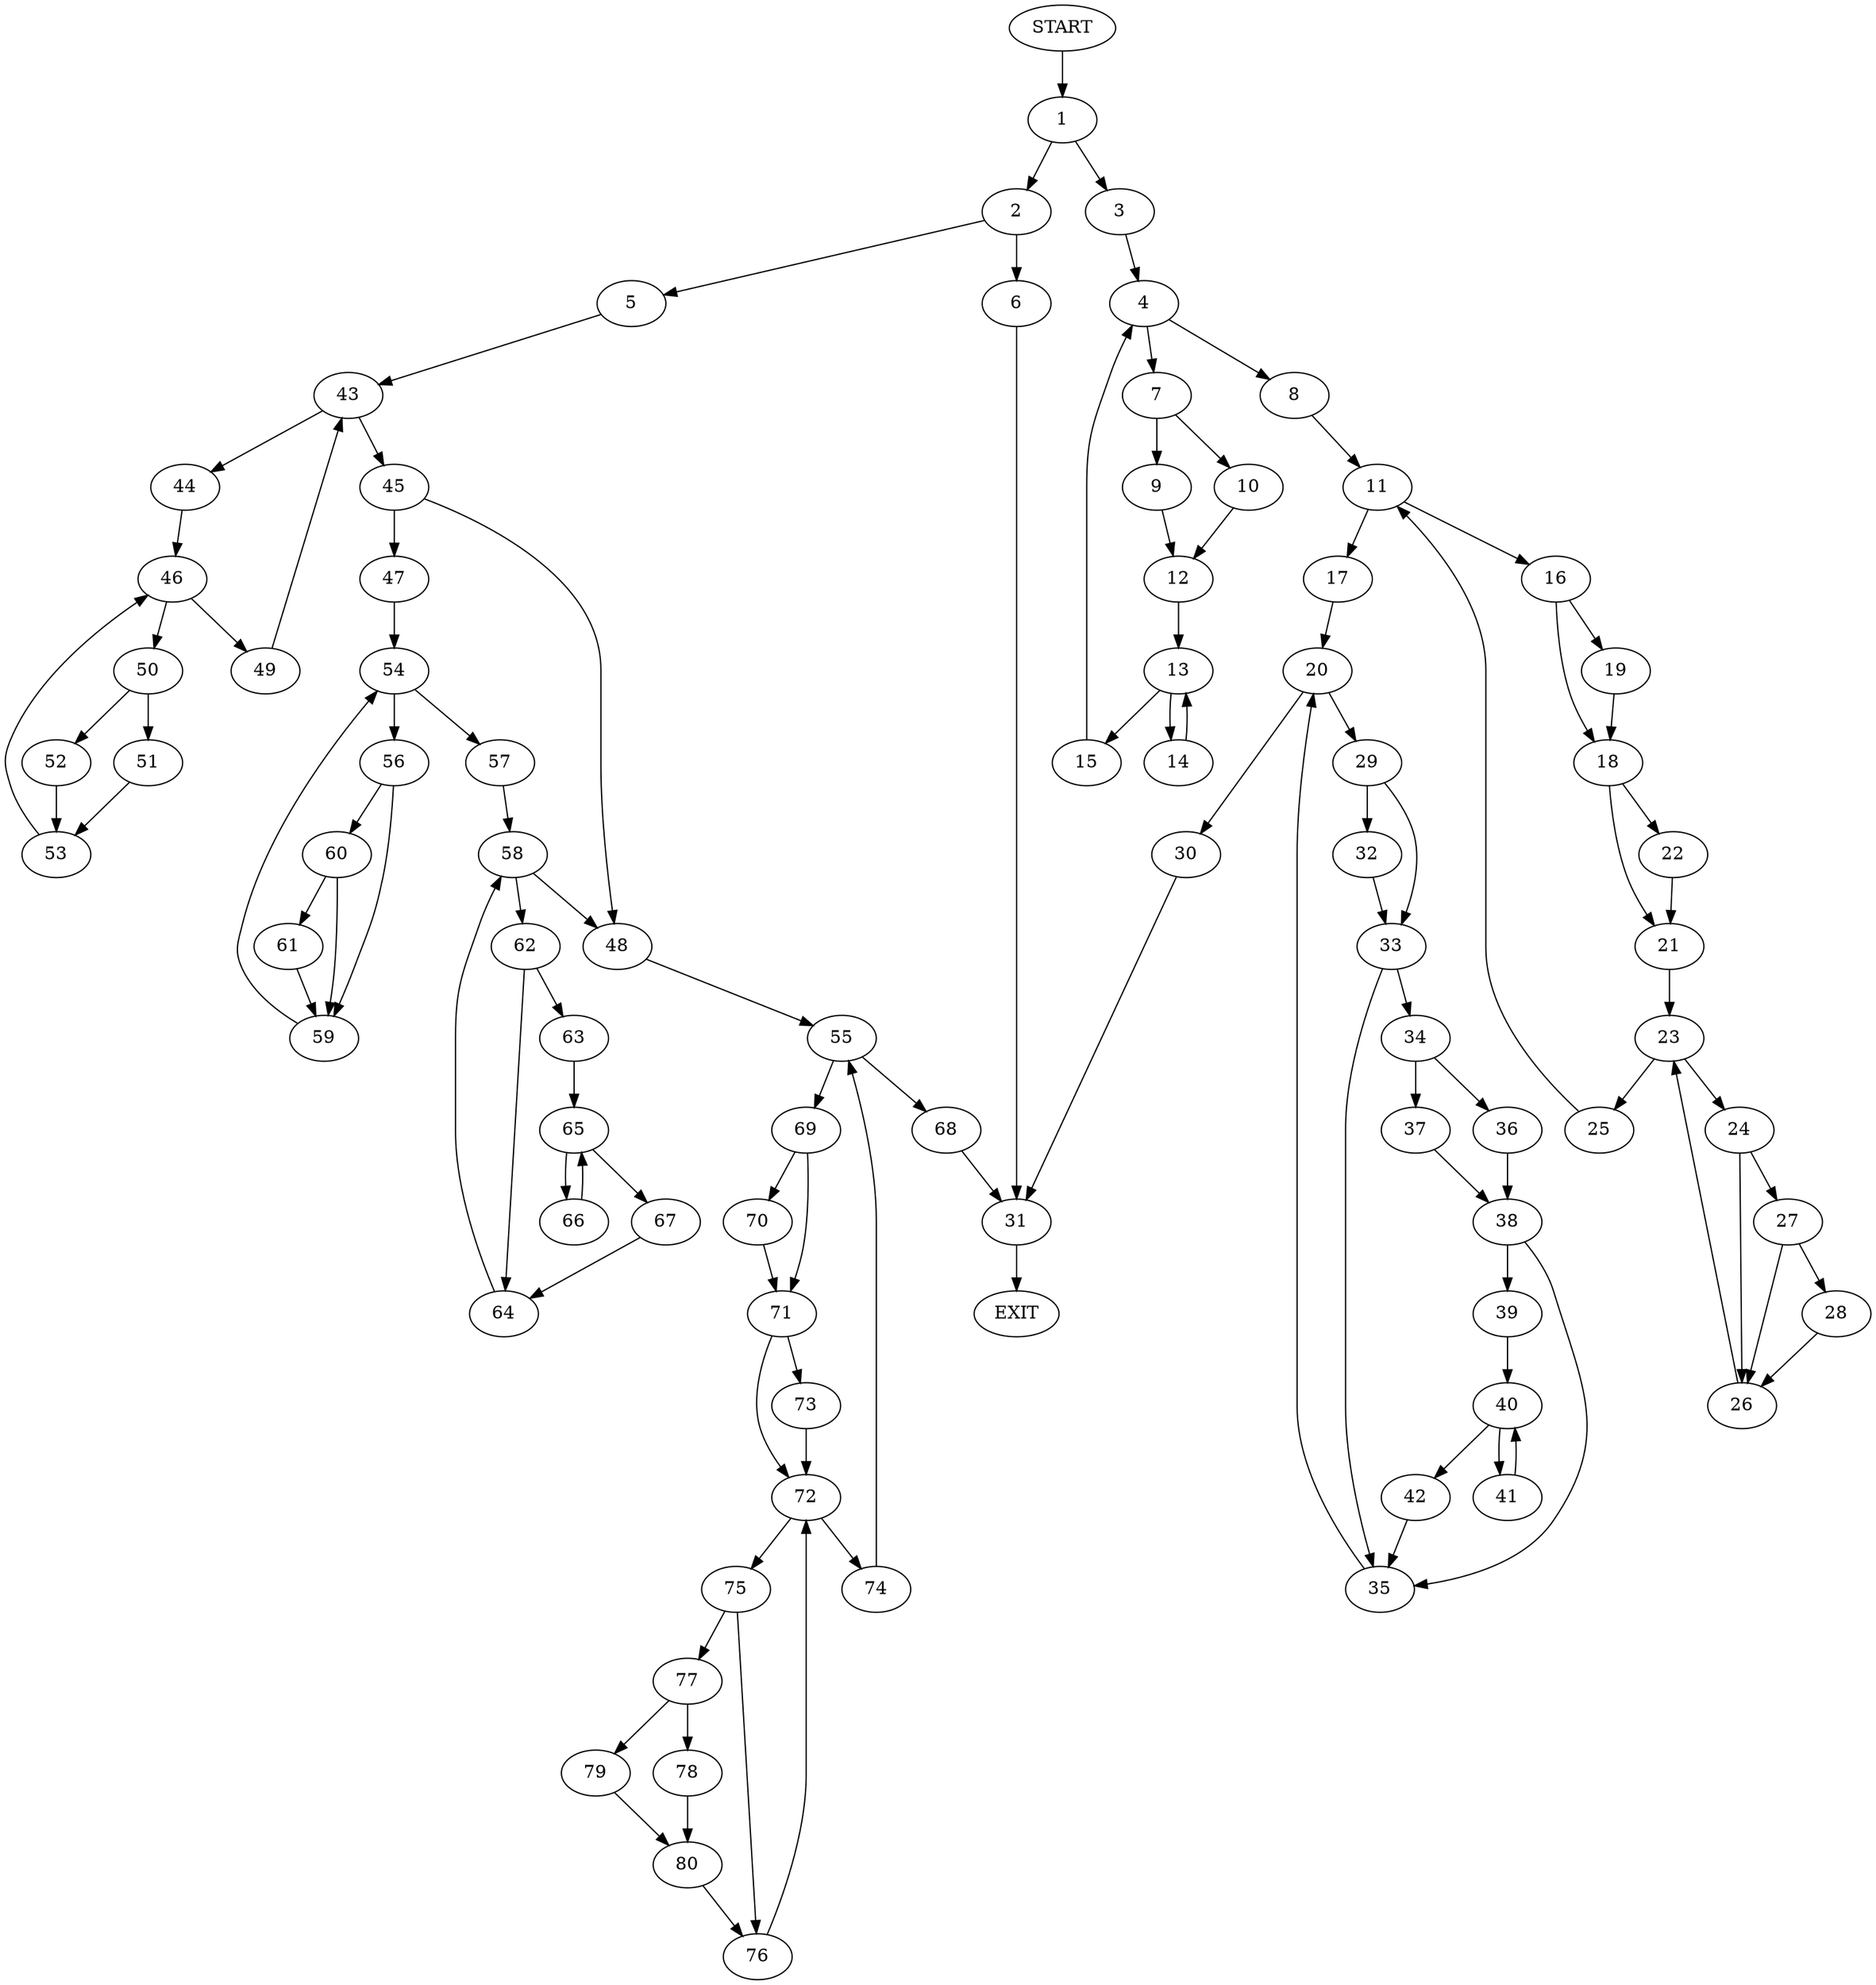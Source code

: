 digraph {
0 [label="START"]
81 [label="EXIT"]
0 -> 1
1 -> 2
1 -> 3
3 -> 4
2 -> 5
2 -> 6
4 -> 7
4 -> 8
7 -> 9
7 -> 10
8 -> 11
10 -> 12
9 -> 12
12 -> 13
13 -> 14
13 -> 15
14 -> 13
15 -> 4
11 -> 16
11 -> 17
16 -> 18
16 -> 19
17 -> 20
18 -> 21
18 -> 22
19 -> 18
21 -> 23
22 -> 21
23 -> 24
23 -> 25
25 -> 11
24 -> 26
24 -> 27
26 -> 23
27 -> 28
27 -> 26
28 -> 26
20 -> 29
20 -> 30
30 -> 31
29 -> 32
29 -> 33
32 -> 33
33 -> 34
33 -> 35
35 -> 20
34 -> 36
34 -> 37
37 -> 38
36 -> 38
38 -> 35
38 -> 39
39 -> 40
40 -> 41
40 -> 42
42 -> 35
41 -> 40
31 -> 81
5 -> 43
6 -> 31
43 -> 44
43 -> 45
44 -> 46
45 -> 47
45 -> 48
46 -> 49
46 -> 50
49 -> 43
50 -> 51
50 -> 52
51 -> 53
52 -> 53
53 -> 46
47 -> 54
48 -> 55
54 -> 56
54 -> 57
57 -> 58
56 -> 59
56 -> 60
59 -> 54
60 -> 61
60 -> 59
61 -> 59
58 -> 62
58 -> 48
62 -> 63
62 -> 64
64 -> 58
63 -> 65
65 -> 66
65 -> 67
67 -> 64
66 -> 65
55 -> 68
55 -> 69
69 -> 70
69 -> 71
68 -> 31
70 -> 71
71 -> 72
71 -> 73
72 -> 74
72 -> 75
73 -> 72
75 -> 76
75 -> 77
74 -> 55
77 -> 78
77 -> 79
76 -> 72
78 -> 80
79 -> 80
80 -> 76
}
